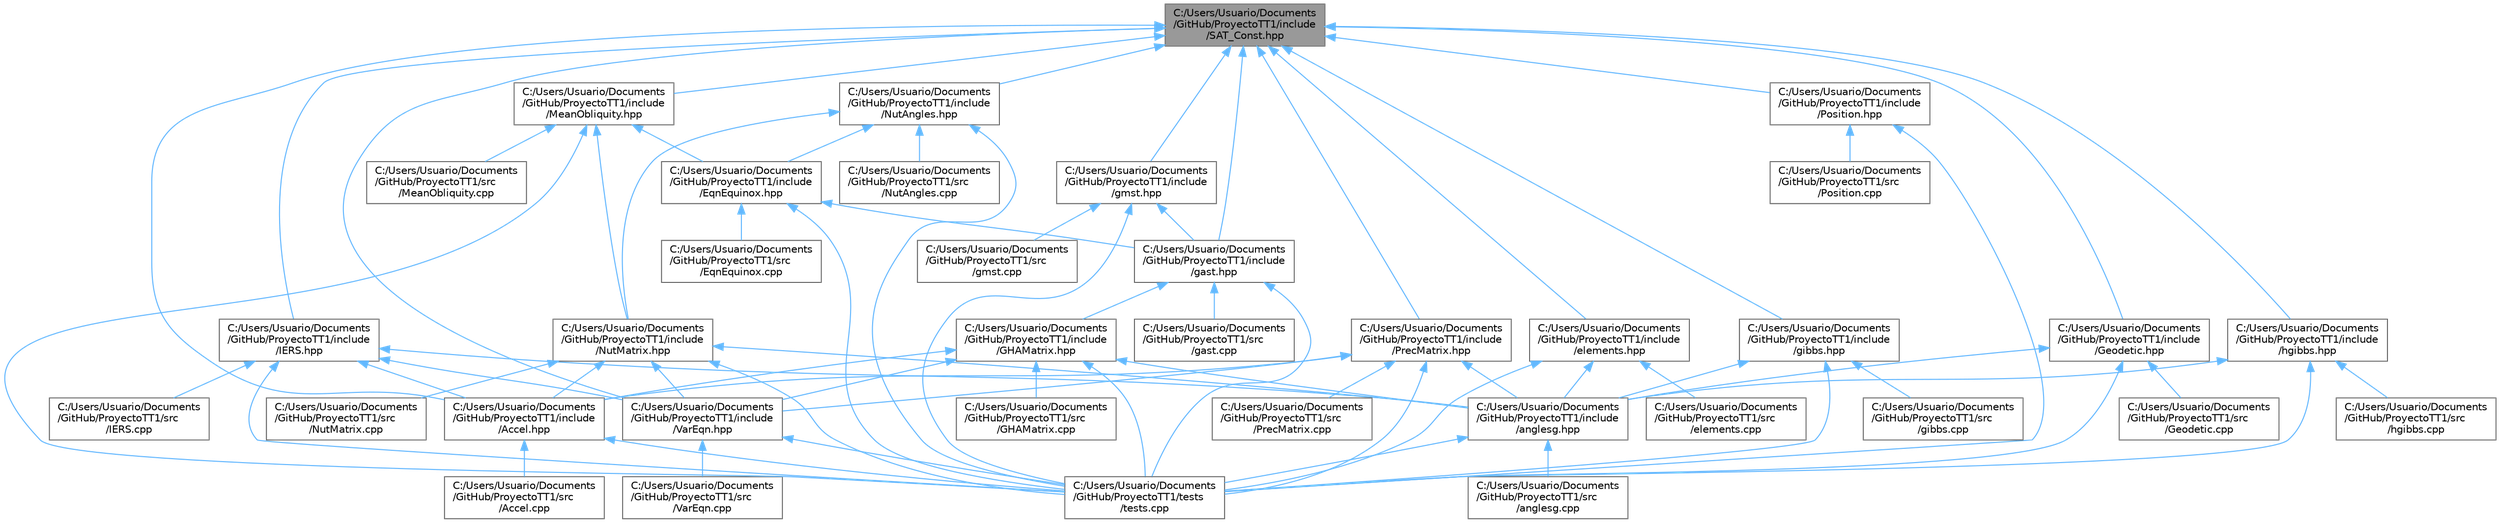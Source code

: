 digraph "C:/Users/Usuario/Documents/GitHub/ProyectoTT1/include/SAT_Const.hpp"
{
 // LATEX_PDF_SIZE
  bgcolor="transparent";
  edge [fontname=Helvetica,fontsize=10,labelfontname=Helvetica,labelfontsize=10];
  node [fontname=Helvetica,fontsize=10,shape=box,height=0.2,width=0.4];
  Node1 [id="Node000001",label="C:/Users/Usuario/Documents\l/GitHub/ProyectoTT1/include\l/SAT_Const.hpp",height=0.2,width=0.4,color="gray40", fillcolor="grey60", style="filled", fontcolor="black",tooltip="Este archivo de cabecera contiene una implementación de una clase que contiene diferentes constantes."];
  Node1 -> Node2 [id="edge71_Node000001_Node000002",dir="back",color="steelblue1",style="solid",tooltip=" "];
  Node2 [id="Node000002",label="C:/Users/Usuario/Documents\l/GitHub/ProyectoTT1/include\l/Accel.hpp",height=0.2,width=0.4,color="grey40", fillcolor="white", style="filled",URL="$_accel_8hpp.html",tooltip="Este archivo de cabecera contiene una implementación de la función Accel."];
  Node2 -> Node3 [id="edge72_Node000002_Node000003",dir="back",color="steelblue1",style="solid",tooltip=" "];
  Node3 [id="Node000003",label="C:/Users/Usuario/Documents\l/GitHub/ProyectoTT1/src\l/Accel.cpp",height=0.2,width=0.4,color="grey40", fillcolor="white", style="filled",URL="$_accel_8cpp.html",tooltip="Cálculo de la aceleración de un satélite orbitando la Tierra debido al campo gravitacional armónico d..."];
  Node2 -> Node4 [id="edge73_Node000002_Node000004",dir="back",color="steelblue1",style="solid",tooltip=" "];
  Node4 [id="Node000004",label="C:/Users/Usuario/Documents\l/GitHub/ProyectoTT1/tests\l/tests.cpp",height=0.2,width=0.4,color="grey40", fillcolor="white", style="filled",URL="$tests_8cpp.html",tooltip="Tests unitarios para los métodos del proyecto de TTI."];
  Node1 -> Node5 [id="edge74_Node000001_Node000005",dir="back",color="steelblue1",style="solid",tooltip=" "];
  Node5 [id="Node000005",label="C:/Users/Usuario/Documents\l/GitHub/ProyectoTT1/include\l/Geodetic.hpp",height=0.2,width=0.4,color="grey40", fillcolor="white", style="filled",URL="$_geodetic_8hpp.html",tooltip="Este archivo de cabecera contiene una implementación de la función Geodetic."];
  Node5 -> Node6 [id="edge75_Node000005_Node000006",dir="back",color="steelblue1",style="solid",tooltip=" "];
  Node6 [id="Node000006",label="C:/Users/Usuario/Documents\l/GitHub/ProyectoTT1/include\l/anglesg.hpp",height=0.2,width=0.4,color="grey40", fillcolor="white", style="filled",URL="$anglesg_8hpp.html",tooltip="Este archivo de cabecera contiene una implementación de la función anglesg."];
  Node6 -> Node7 [id="edge76_Node000006_Node000007",dir="back",color="steelblue1",style="solid",tooltip=" "];
  Node7 [id="Node000007",label="C:/Users/Usuario/Documents\l/GitHub/ProyectoTT1/src\l/anglesg.cpp",height=0.2,width=0.4,color="grey40", fillcolor="white", style="filled",URL="$anglesg_8cpp.html",tooltip="Solución del problema de la determinación orbital usando tres avistamientos ópticos."];
  Node6 -> Node4 [id="edge77_Node000006_Node000004",dir="back",color="steelblue1",style="solid",tooltip=" "];
  Node5 -> Node8 [id="edge78_Node000005_Node000008",dir="back",color="steelblue1",style="solid",tooltip=" "];
  Node8 [id="Node000008",label="C:/Users/Usuario/Documents\l/GitHub/ProyectoTT1/src\l/Geodetic.cpp",height=0.2,width=0.4,color="grey40", fillcolor="white", style="filled",URL="$_geodetic_8cpp.html",tooltip="Cálculo de las coordenadas geodésicas a partir de un vector de posición."];
  Node5 -> Node4 [id="edge79_Node000005_Node000004",dir="back",color="steelblue1",style="solid",tooltip=" "];
  Node1 -> Node9 [id="edge80_Node000001_Node000009",dir="back",color="steelblue1",style="solid",tooltip=" "];
  Node9 [id="Node000009",label="C:/Users/Usuario/Documents\l/GitHub/ProyectoTT1/include\l/IERS.hpp",height=0.2,width=0.4,color="grey40", fillcolor="white", style="filled",URL="$_i_e_r_s_8hpp.html",tooltip="Este archivo de cabecera contiene una implementación de la función IERS."];
  Node9 -> Node2 [id="edge81_Node000009_Node000002",dir="back",color="steelblue1",style="solid",tooltip=" "];
  Node9 -> Node10 [id="edge82_Node000009_Node000010",dir="back",color="steelblue1",style="solid",tooltip=" "];
  Node10 [id="Node000010",label="C:/Users/Usuario/Documents\l/GitHub/ProyectoTT1/include\l/VarEqn.hpp",height=0.2,width=0.4,color="grey40", fillcolor="white", style="filled",URL="$_var_eqn_8hpp.html",tooltip="Este archivo de cabecera contiene una implementación de la función VarEqn."];
  Node10 -> Node11 [id="edge83_Node000010_Node000011",dir="back",color="steelblue1",style="solid",tooltip=" "];
  Node11 [id="Node000011",label="C:/Users/Usuario/Documents\l/GitHub/ProyectoTT1/src\l/VarEqn.cpp",height=0.2,width=0.4,color="grey40", fillcolor="white", style="filled",URL="$_var_eqn_8cpp.html",tooltip="Cálculo de las ecuaciones variacionales."];
  Node10 -> Node4 [id="edge84_Node000010_Node000004",dir="back",color="steelblue1",style="solid",tooltip=" "];
  Node9 -> Node6 [id="edge85_Node000009_Node000006",dir="back",color="steelblue1",style="solid",tooltip=" "];
  Node9 -> Node12 [id="edge86_Node000009_Node000012",dir="back",color="steelblue1",style="solid",tooltip=" "];
  Node12 [id="Node000012",label="C:/Users/Usuario/Documents\l/GitHub/ProyectoTT1/src\l/IERS.cpp",height=0.2,width=0.4,color="grey40", fillcolor="white", style="filled",URL="$_i_e_r_s_8cpp.html",tooltip="Cálculo de los tiempos IERS y los datos de movimiento polar."];
  Node9 -> Node4 [id="edge87_Node000009_Node000004",dir="back",color="steelblue1",style="solid",tooltip=" "];
  Node1 -> Node13 [id="edge88_Node000001_Node000013",dir="back",color="steelblue1",style="solid",tooltip=" "];
  Node13 [id="Node000013",label="C:/Users/Usuario/Documents\l/GitHub/ProyectoTT1/include\l/MeanObliquity.hpp",height=0.2,width=0.4,color="grey40", fillcolor="white", style="filled",URL="$_mean_obliquity_8hpp.html",tooltip="Este archivo de cabecera contiene una implementación de la función MeanObliquity."];
  Node13 -> Node14 [id="edge89_Node000013_Node000014",dir="back",color="steelblue1",style="solid",tooltip=" "];
  Node14 [id="Node000014",label="C:/Users/Usuario/Documents\l/GitHub/ProyectoTT1/include\l/EqnEquinox.hpp",height=0.2,width=0.4,color="grey40", fillcolor="white", style="filled",URL="$_eqn_equinox_8hpp.html",tooltip="Este archivo de cabecera contiene una implementación de la función EqnEquinox."];
  Node14 -> Node15 [id="edge90_Node000014_Node000015",dir="back",color="steelblue1",style="solid",tooltip=" "];
  Node15 [id="Node000015",label="C:/Users/Usuario/Documents\l/GitHub/ProyectoTT1/include\l/gast.hpp",height=0.2,width=0.4,color="grey40", fillcolor="white", style="filled",URL="$gast_8hpp.html",tooltip="Este archivo de cabecera contiene una implementación de la función gast."];
  Node15 -> Node16 [id="edge91_Node000015_Node000016",dir="back",color="steelblue1",style="solid",tooltip=" "];
  Node16 [id="Node000016",label="C:/Users/Usuario/Documents\l/GitHub/ProyectoTT1/include\l/GHAMatrix.hpp",height=0.2,width=0.4,color="grey40", fillcolor="white", style="filled",URL="$_g_h_a_matrix_8hpp.html",tooltip="Este archivo de cabecera contiene una implementación de la función GHAMatrix."];
  Node16 -> Node2 [id="edge92_Node000016_Node000002",dir="back",color="steelblue1",style="solid",tooltip=" "];
  Node16 -> Node10 [id="edge93_Node000016_Node000010",dir="back",color="steelblue1",style="solid",tooltip=" "];
  Node16 -> Node6 [id="edge94_Node000016_Node000006",dir="back",color="steelblue1",style="solid",tooltip=" "];
  Node16 -> Node17 [id="edge95_Node000016_Node000017",dir="back",color="steelblue1",style="solid",tooltip=" "];
  Node17 [id="Node000017",label="C:/Users/Usuario/Documents\l/GitHub/ProyectoTT1/src\l/GHAMatrix.cpp",height=0.2,width=0.4,color="grey40", fillcolor="white", style="filled",URL="$_g_h_a_matrix_8cpp.html",tooltip="Cálculo de la matriz de transofmración del ecuador y equinoccio real al ecuador de la Tierra y el sis..."];
  Node16 -> Node4 [id="edge96_Node000016_Node000004",dir="back",color="steelblue1",style="solid",tooltip=" "];
  Node15 -> Node18 [id="edge97_Node000015_Node000018",dir="back",color="steelblue1",style="solid",tooltip=" "];
  Node18 [id="Node000018",label="C:/Users/Usuario/Documents\l/GitHub/ProyectoTT1/src\l/gast.cpp",height=0.2,width=0.4,color="grey40", fillcolor="white", style="filled",URL="$gast_8cpp.html",tooltip="Cálculo del tiempo sidéreo aparente Greenwich."];
  Node15 -> Node4 [id="edge98_Node000015_Node000004",dir="back",color="steelblue1",style="solid",tooltip=" "];
  Node14 -> Node19 [id="edge99_Node000014_Node000019",dir="back",color="steelblue1",style="solid",tooltip=" "];
  Node19 [id="Node000019",label="C:/Users/Usuario/Documents\l/GitHub/ProyectoTT1/src\l/EqnEquinox.cpp",height=0.2,width=0.4,color="grey40", fillcolor="white", style="filled",URL="$_eqn_equinox_8cpp.html",tooltip="Cálculo de la ecuación de los equinoccios."];
  Node14 -> Node4 [id="edge100_Node000014_Node000004",dir="back",color="steelblue1",style="solid",tooltip=" "];
  Node13 -> Node20 [id="edge101_Node000013_Node000020",dir="back",color="steelblue1",style="solid",tooltip=" "];
  Node20 [id="Node000020",label="C:/Users/Usuario/Documents\l/GitHub/ProyectoTT1/include\l/NutMatrix.hpp",height=0.2,width=0.4,color="grey40", fillcolor="white", style="filled",URL="$_nut_matrix_8hpp.html",tooltip="Este archivo de cabecera contiene una implementación de la función NutMatrix."];
  Node20 -> Node2 [id="edge102_Node000020_Node000002",dir="back",color="steelblue1",style="solid",tooltip=" "];
  Node20 -> Node10 [id="edge103_Node000020_Node000010",dir="back",color="steelblue1",style="solid",tooltip=" "];
  Node20 -> Node6 [id="edge104_Node000020_Node000006",dir="back",color="steelblue1",style="solid",tooltip=" "];
  Node20 -> Node21 [id="edge105_Node000020_Node000021",dir="back",color="steelblue1",style="solid",tooltip=" "];
  Node21 [id="Node000021",label="C:/Users/Usuario/Documents\l/GitHub/ProyectoTT1/src\l/NutMatrix.cpp",height=0.2,width=0.4,color="grey40", fillcolor="white", style="filled",URL="$_nut_matrix_8cpp.html",tooltip="Cálculo de la transformación de la media al ecuador verdadero y equinoccio."];
  Node20 -> Node4 [id="edge106_Node000020_Node000004",dir="back",color="steelblue1",style="solid",tooltip=" "];
  Node13 -> Node22 [id="edge107_Node000013_Node000022",dir="back",color="steelblue1",style="solid",tooltip=" "];
  Node22 [id="Node000022",label="C:/Users/Usuario/Documents\l/GitHub/ProyectoTT1/src\l/MeanObliquity.cpp",height=0.2,width=0.4,color="grey40", fillcolor="white", style="filled",URL="$_mean_obliquity_8cpp.html",tooltip="Cálculo de la oblicuidad media de la eclíptica, en radianes."];
  Node13 -> Node4 [id="edge108_Node000013_Node000004",dir="back",color="steelblue1",style="solid",tooltip=" "];
  Node1 -> Node23 [id="edge109_Node000001_Node000023",dir="back",color="steelblue1",style="solid",tooltip=" "];
  Node23 [id="Node000023",label="C:/Users/Usuario/Documents\l/GitHub/ProyectoTT1/include\l/NutAngles.hpp",height=0.2,width=0.4,color="grey40", fillcolor="white", style="filled",URL="$_nut_angles_8hpp.html",tooltip="Este archivo de cabecera contiene una implementación de la función NutAngles."];
  Node23 -> Node14 [id="edge110_Node000023_Node000014",dir="back",color="steelblue1",style="solid",tooltip=" "];
  Node23 -> Node20 [id="edge111_Node000023_Node000020",dir="back",color="steelblue1",style="solid",tooltip=" "];
  Node23 -> Node24 [id="edge112_Node000023_Node000024",dir="back",color="steelblue1",style="solid",tooltip=" "];
  Node24 [id="Node000024",label="C:/Users/Usuario/Documents\l/GitHub/ProyectoTT1/src\l/NutAngles.cpp",height=0.2,width=0.4,color="grey40", fillcolor="white", style="filled",URL="$_nut_angles_8cpp.html",tooltip="Cálculo de la nutación en longitud y oblicuidad."];
  Node23 -> Node4 [id="edge113_Node000023_Node000004",dir="back",color="steelblue1",style="solid",tooltip=" "];
  Node1 -> Node25 [id="edge114_Node000001_Node000025",dir="back",color="steelblue1",style="solid",tooltip=" "];
  Node25 [id="Node000025",label="C:/Users/Usuario/Documents\l/GitHub/ProyectoTT1/include\l/Position.hpp",height=0.2,width=0.4,color="grey40", fillcolor="white", style="filled",URL="$_position_8hpp.html",tooltip="Este archivo de cabecera contiene una implementación de la función Position."];
  Node25 -> Node26 [id="edge115_Node000025_Node000026",dir="back",color="steelblue1",style="solid",tooltip=" "];
  Node26 [id="Node000026",label="C:/Users/Usuario/Documents\l/GitHub/ProyectoTT1/src\l/Position.cpp",height=0.2,width=0.4,color="grey40", fillcolor="white", style="filled",URL="$_position_8cpp.html",tooltip="Cálculo del vector posición a partir de las coordenadas geodésicas."];
  Node25 -> Node4 [id="edge116_Node000025_Node000004",dir="back",color="steelblue1",style="solid",tooltip=" "];
  Node1 -> Node27 [id="edge117_Node000001_Node000027",dir="back",color="steelblue1",style="solid",tooltip=" "];
  Node27 [id="Node000027",label="C:/Users/Usuario/Documents\l/GitHub/ProyectoTT1/include\l/PrecMatrix.hpp",height=0.2,width=0.4,color="grey40", fillcolor="white", style="filled",URL="$_prec_matrix_8hpp.html",tooltip="Este archivo de cabecera contiene una implementación de la función PrecMatrix."];
  Node27 -> Node2 [id="edge118_Node000027_Node000002",dir="back",color="steelblue1",style="solid",tooltip=" "];
  Node27 -> Node10 [id="edge119_Node000027_Node000010",dir="back",color="steelblue1",style="solid",tooltip=" "];
  Node27 -> Node6 [id="edge120_Node000027_Node000006",dir="back",color="steelblue1",style="solid",tooltip=" "];
  Node27 -> Node28 [id="edge121_Node000027_Node000028",dir="back",color="steelblue1",style="solid",tooltip=" "];
  Node28 [id="Node000028",label="C:/Users/Usuario/Documents\l/GitHub/ProyectoTT1/src\l/PrecMatrix.cpp",height=0.2,width=0.4,color="grey40", fillcolor="white", style="filled",URL="$_prec_matrix_8cpp.html",tooltip="Cálculo de la transformación de precesión de coordenadas ecuatoriales."];
  Node27 -> Node4 [id="edge122_Node000027_Node000004",dir="back",color="steelblue1",style="solid",tooltip=" "];
  Node1 -> Node10 [id="edge123_Node000001_Node000010",dir="back",color="steelblue1",style="solid",tooltip=" "];
  Node1 -> Node29 [id="edge124_Node000001_Node000029",dir="back",color="steelblue1",style="solid",tooltip=" "];
  Node29 [id="Node000029",label="C:/Users/Usuario/Documents\l/GitHub/ProyectoTT1/include\l/elements.hpp",height=0.2,width=0.4,color="grey40", fillcolor="white", style="filled",URL="$elements_8hpp.html",tooltip="Este archivo de cabecera contiene una implementación de la función elements."];
  Node29 -> Node6 [id="edge125_Node000029_Node000006",dir="back",color="steelblue1",style="solid",tooltip=" "];
  Node29 -> Node30 [id="edge126_Node000029_Node000030",dir="back",color="steelblue1",style="solid",tooltip=" "];
  Node30 [id="Node000030",label="C:/Users/Usuario/Documents\l/GitHub/ProyectoTT1/src\l/elements.cpp",height=0.2,width=0.4,color="grey40", fillcolor="white", style="filled",URL="$elements_8cpp.html",tooltip="Cálculo del semilatus rectum, el semieje mayor, la excentricidad, la inclinación, la longitud del nod..."];
  Node29 -> Node4 [id="edge127_Node000029_Node000004",dir="back",color="steelblue1",style="solid",tooltip=" "];
  Node1 -> Node15 [id="edge128_Node000001_Node000015",dir="back",color="steelblue1",style="solid",tooltip=" "];
  Node1 -> Node31 [id="edge129_Node000001_Node000031",dir="back",color="steelblue1",style="solid",tooltip=" "];
  Node31 [id="Node000031",label="C:/Users/Usuario/Documents\l/GitHub/ProyectoTT1/include\l/gibbs.hpp",height=0.2,width=0.4,color="grey40", fillcolor="white", style="filled",URL="$gibbs_8hpp.html",tooltip="Este archivo de cabecera contiene una implementación de la función gibbs."];
  Node31 -> Node6 [id="edge130_Node000031_Node000006",dir="back",color="steelblue1",style="solid",tooltip=" "];
  Node31 -> Node32 [id="edge131_Node000031_Node000032",dir="back",color="steelblue1",style="solid",tooltip=" "];
  Node32 [id="Node000032",label="C:/Users/Usuario/Documents\l/GitHub/ProyectoTT1/src\l/gibbs.cpp",height=0.2,width=0.4,color="grey40", fillcolor="white", style="filled",URL="$gibbs_8cpp.html",tooltip="Cálculo del vector de velocidad ijk, los ángulos entre vectores y una flag que indica el éxito a part..."];
  Node31 -> Node4 [id="edge132_Node000031_Node000004",dir="back",color="steelblue1",style="solid",tooltip=" "];
  Node1 -> Node33 [id="edge133_Node000001_Node000033",dir="back",color="steelblue1",style="solid",tooltip=" "];
  Node33 [id="Node000033",label="C:/Users/Usuario/Documents\l/GitHub/ProyectoTT1/include\l/gmst.hpp",height=0.2,width=0.4,color="grey40", fillcolor="white", style="filled",URL="$gmst_8hpp.html",tooltip="Este archivo de cabecera contiene una implementación de la función gmst."];
  Node33 -> Node15 [id="edge134_Node000033_Node000015",dir="back",color="steelblue1",style="solid",tooltip=" "];
  Node33 -> Node34 [id="edge135_Node000033_Node000034",dir="back",color="steelblue1",style="solid",tooltip=" "];
  Node34 [id="Node000034",label="C:/Users/Usuario/Documents\l/GitHub/ProyectoTT1/src\l/gmst.cpp",height=0.2,width=0.4,color="grey40", fillcolor="white", style="filled",URL="$gmst_8cpp.html",tooltip="Cálculo del tiempo medio sidéreo de Greenwich."];
  Node33 -> Node4 [id="edge136_Node000033_Node000004",dir="back",color="steelblue1",style="solid",tooltip=" "];
  Node1 -> Node35 [id="edge137_Node000001_Node000035",dir="back",color="steelblue1",style="solid",tooltip=" "];
  Node35 [id="Node000035",label="C:/Users/Usuario/Documents\l/GitHub/ProyectoTT1/include\l/hgibbs.hpp",height=0.2,width=0.4,color="grey40", fillcolor="white", style="filled",URL="$hgibbs_8hpp.html",tooltip="Este archivo de cabecera contiene una implementación de la función hgibbs."];
  Node35 -> Node6 [id="edge138_Node000035_Node000006",dir="back",color="steelblue1",style="solid",tooltip=" "];
  Node35 -> Node36 [id="edge139_Node000035_Node000036",dir="back",color="steelblue1",style="solid",tooltip=" "];
  Node36 [id="Node000036",label="C:/Users/Usuario/Documents\l/GitHub/ProyectoTT1/src\l/hgibbs.cpp",height=0.2,width=0.4,color="grey40", fillcolor="white", style="filled",URL="$hgibbs_8cpp.html",tooltip="Implementación de la aproximación de herrick-gibs para la determinación orbital, y encuentra el vecto..."];
  Node35 -> Node4 [id="edge140_Node000035_Node000004",dir="back",color="steelblue1",style="solid",tooltip=" "];
}
